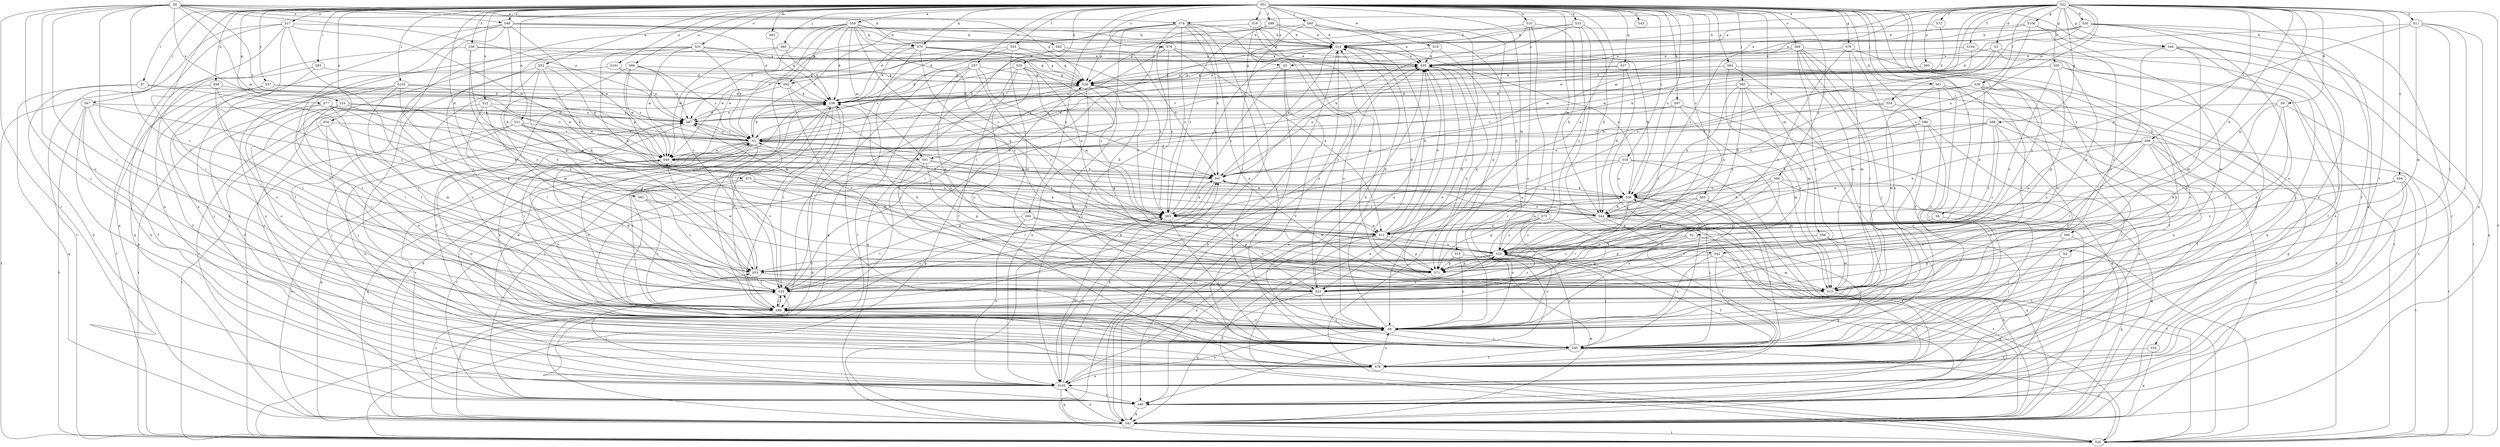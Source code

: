 strict digraph  {
S51;
S32;
S0;
S59;
S52;
S88;
S12;
S4;
S2;
S30;
S14;
S48;
S53;
S81;
S3;
S9;
S39;
S101;
S33;
S5;
S74;
S95;
S89;
S55;
S38;
S104;
S72;
S78;
S79;
S46;
S68;
S28;
S96;
S97;
S20;
S86;
S44;
S66;
S67;
S83;
S99;
S61;
S80;
S60;
S85;
S6;
S45;
S70;
S82;
S47;
S7;
S84;
S16;
S35;
S56;
S15;
S75;
S62;
S58;
S91;
S13;
S43;
S21;
S93;
S50;
S103;
S10;
S69;
S31;
S17;
S8;
S77;
S64;
S100;
S92;
S73;
S71;
S27;
S42;
S41;
S98;
S40;
S65;
S18;
S76;
S63;
S34;
S94;
S29;
S26;
S22;
S36;
S57;
S1;
S19;
S49;
S54;
S11;
S24;
S87;
S37;
S25;
S90;
S102;
S23;
S51 -> S59  [label=a];
S51 -> S52  [label=a];
S51 -> S88  [label=a];
S51 -> S12  [label=a];
S51 -> S4  [label=b];
S51 -> S48  [label=c];
S51 -> S81  [label=d];
S51 -> S101  [label=e];
S51 -> S33  [label=e];
S51 -> S5  [label=e];
S51 -> S89  [label=f];
S51 -> S55  [label=f];
S51 -> S38  [label=f];
S51 -> S79  [label=g];
S51 -> S46  [label=g];
S51 -> S96  [label=h];
S51 -> S97  [label=h];
S51 -> S20  [label=h];
S51 -> S86  [label=h];
S51 -> S66  [label=i];
S51 -> S67  [label=i];
S51 -> S83  [label=i];
S51 -> S61  [label=j];
S51 -> S80  [label=j];
S51 -> S60  [label=j];
S51 -> S85  [label=j];
S51 -> S6  [label=j];
S51 -> S70  [label=k];
S51 -> S7  [label=l];
S51 -> S84  [label=l];
S51 -> S16  [label=l];
S51 -> S35  [label=l];
S51 -> S56  [label=m];
S51 -> S15  [label=m];
S51 -> S75  [label=m];
S51 -> S62  [label=m];
S51 -> S43  [label=n];
S51 -> S21  [label=n];
S51 -> S10  [label=o];
S51 -> S69  [label=o];
S51 -> S31  [label=o];
S51 -> S17  [label=o];
S51 -> S77  [label=p];
S51 -> S64  [label=p];
S51 -> S27  [label=q];
S51 -> S65  [label=s];
S51 -> S18  [label=s];
S51 -> S76  [label=s];
S51 -> S22  [label=u];
S51 -> S36  [label=u];
S51 -> S57  [label=v];
S51 -> S19  [label=w];
S51 -> S54  [label=x];
S51 -> S37  [label=y];
S51 -> S25  [label=y];
S51 -> S90  [label=z];
S51 -> S102  [label=z];
S51 -> S23  [label=z];
S32 -> S2  [label=b];
S32 -> S30  [label=b];
S32 -> S3  [label=d];
S32 -> S9  [label=d];
S32 -> S5  [label=e];
S32 -> S74  [label=e];
S32 -> S104  [label=f];
S32 -> S72  [label=f];
S32 -> S46  [label=g];
S32 -> S68  [label=g];
S32 -> S58  [label=m];
S32 -> S91  [label=m];
S32 -> S93  [label=n];
S32 -> S50  [label=n];
S32 -> S103  [label=n];
S32 -> S100  [label=p];
S32 -> S92  [label=p];
S32 -> S42  [label=q];
S32 -> S98  [label=r];
S32 -> S34  [label=t];
S32 -> S94  [label=t];
S32 -> S29  [label=t];
S32 -> S26  [label=t];
S32 -> S36  [label=u];
S32 -> S1  [label=v];
S32 -> S49  [label=w];
S32 -> S11  [label=x];
S0 -> S48  [label=c];
S0 -> S53  [label=c];
S0 -> S74  [label=e];
S0 -> S28  [label=g];
S0 -> S99  [label=i];
S0 -> S45  [label=j];
S0 -> S70  [label=k];
S0 -> S91  [label=m];
S0 -> S8  [label=o];
S0 -> S40  [label=r];
S0 -> S1  [label=v];
S0 -> S24  [label=x];
S0 -> S87  [label=x];
S0 -> S23  [label=z];
S59 -> S14  [label=b];
S59 -> S53  [label=c];
S59 -> S39  [label=d];
S59 -> S78  [label=f];
S59 -> S70  [label=k];
S59 -> S82  [label=k];
S59 -> S91  [label=m];
S59 -> S92  [label=p];
S59 -> S42  [label=q];
S59 -> S63  [label=s];
S59 -> S1  [label=v];
S52 -> S53  [label=c];
S52 -> S45  [label=j];
S52 -> S47  [label=k];
S52 -> S8  [label=o];
S52 -> S92  [label=p];
S52 -> S49  [label=w];
S88 -> S28  [label=g];
S88 -> S13  [label=m];
S88 -> S73  [label=p];
S88 -> S1  [label=v];
S88 -> S49  [label=w];
S88 -> S87  [label=x];
S12 -> S14  [label=b];
S12 -> S95  [label=e];
S12 -> S103  [label=n];
S12 -> S71  [label=p];
S12 -> S40  [label=r];
S12 -> S26  [label=t];
S12 -> S25  [label=y];
S4 -> S45  [label=j];
S4 -> S71  [label=p];
S4 -> S40  [label=r];
S2 -> S53  [label=c];
S2 -> S45  [label=j];
S2 -> S71  [label=p];
S2 -> S25  [label=y];
S30 -> S14  [label=b];
S30 -> S39  [label=d];
S30 -> S95  [label=e];
S30 -> S78  [label=f];
S30 -> S47  [label=k];
S30 -> S103  [label=n];
S30 -> S8  [label=o];
S30 -> S40  [label=r];
S14 -> S95  [label=e];
S14 -> S47  [label=k];
S14 -> S41  [label=q];
S14 -> S1  [label=v];
S48 -> S14  [label=b];
S48 -> S39  [label=d];
S48 -> S95  [label=e];
S48 -> S44  [label=h];
S48 -> S103  [label=n];
S48 -> S8  [label=o];
S48 -> S49  [label=w];
S48 -> S23  [label=z];
S53 -> S35  [label=l];
S53 -> S13  [label=m];
S53 -> S49  [label=w];
S53 -> S23  [label=z];
S81 -> S53  [label=c];
S81 -> S44  [label=h];
S81 -> S99  [label=i];
S3 -> S95  [label=e];
S3 -> S71  [label=p];
S3 -> S63  [label=s];
S3 -> S26  [label=t];
S3 -> S49  [label=w];
S9 -> S35  [label=l];
S9 -> S71  [label=p];
S9 -> S40  [label=r];
S9 -> S87  [label=x];
S9 -> S23  [label=z];
S39 -> S28  [label=g];
S39 -> S99  [label=i];
S39 -> S45  [label=j];
S39 -> S35  [label=l];
S39 -> S40  [label=r];
S39 -> S87  [label=x];
S101 -> S28  [label=g];
S101 -> S99  [label=i];
S101 -> S87  [label=x];
S33 -> S14  [label=b];
S33 -> S95  [label=e];
S33 -> S28  [label=g];
S33 -> S44  [label=h];
S33 -> S41  [label=q];
S33 -> S25  [label=y];
S5 -> S78  [label=f];
S5 -> S28  [label=g];
S5 -> S40  [label=r];
S5 -> S63  [label=s];
S74 -> S14  [label=b];
S74 -> S39  [label=d];
S74 -> S28  [label=g];
S74 -> S45  [label=j];
S74 -> S47  [label=k];
S74 -> S35  [label=l];
S74 -> S103  [label=n];
S74 -> S8  [label=o];
S74 -> S63  [label=s];
S74 -> S1  [label=v];
S74 -> S23  [label=z];
S95 -> S28  [label=g];
S95 -> S8  [label=o];
S95 -> S71  [label=p];
S89 -> S14  [label=b];
S89 -> S35  [label=l];
S89 -> S63  [label=s];
S89 -> S25  [label=y];
S55 -> S95  [label=e];
S55 -> S13  [label=m];
S55 -> S41  [label=q];
S55 -> S63  [label=s];
S55 -> S49  [label=w];
S38 -> S53  [label=c];
S38 -> S95  [label=e];
S38 -> S28  [label=g];
S38 -> S41  [label=q];
S38 -> S25  [label=y];
S104 -> S95  [label=e];
S104 -> S13  [label=m];
S104 -> S49  [label=w];
S72 -> S14  [label=b];
S72 -> S39  [label=d];
S78 -> S39  [label=d];
S78 -> S99  [label=i];
S78 -> S103  [label=n];
S78 -> S8  [label=o];
S79 -> S53  [label=c];
S79 -> S95  [label=e];
S79 -> S13  [label=m];
S79 -> S8  [label=o];
S79 -> S41  [label=q];
S46 -> S95  [label=e];
S46 -> S45  [label=j];
S46 -> S13  [label=m];
S46 -> S103  [label=n];
S46 -> S41  [label=q];
S46 -> S23  [label=z];
S68 -> S53  [label=c];
S68 -> S78  [label=f];
S68 -> S44  [label=h];
S68 -> S47  [label=k];
S68 -> S8  [label=o];
S68 -> S1  [label=v];
S68 -> S25  [label=y];
S28 -> S39  [label=d];
S28 -> S45  [label=j];
S28 -> S35  [label=l];
S28 -> S103  [label=n];
S28 -> S63  [label=s];
S96 -> S39  [label=d];
S96 -> S35  [label=l];
S96 -> S71  [label=p];
S96 -> S26  [label=t];
S97 -> S13  [label=m];
S97 -> S41  [label=q];
S97 -> S1  [label=v];
S97 -> S87  [label=x];
S97 -> S25  [label=y];
S20 -> S12  [label=a];
S20 -> S78  [label=f];
S20 -> S28  [label=g];
S20 -> S8  [label=o];
S20 -> S41  [label=q];
S20 -> S63  [label=s];
S20 -> S1  [label=v];
S86 -> S44  [label=h];
S86 -> S45  [label=j];
S86 -> S103  [label=n];
S86 -> S8  [label=o];
S86 -> S1  [label=v];
S44 -> S78  [label=f];
S44 -> S41  [label=q];
S44 -> S26  [label=t];
S44 -> S1  [label=v];
S44 -> S49  [label=w];
S44 -> S25  [label=y];
S66 -> S53  [label=c];
S66 -> S44  [label=h];
S66 -> S71  [label=p];
S66 -> S41  [label=q];
S66 -> S40  [label=r];
S66 -> S36  [label=u];
S67 -> S78  [label=f];
S67 -> S103  [label=n];
S67 -> S8  [label=o];
S67 -> S63  [label=s];
S67 -> S26  [label=t];
S67 -> S87  [label=x];
S83 -> S28  [label=g];
S83 -> S8  [label=o];
S83 -> S26  [label=t];
S99 -> S39  [label=d];
S99 -> S35  [label=l];
S99 -> S8  [label=o];
S99 -> S63  [label=s];
S99 -> S25  [label=y];
S61 -> S39  [label=d];
S61 -> S78  [label=f];
S61 -> S45  [label=j];
S61 -> S13  [label=m];
S61 -> S8  [label=o];
S61 -> S41  [label=q];
S80 -> S39  [label=d];
S80 -> S95  [label=e];
S80 -> S40  [label=r];
S80 -> S49  [label=w];
S60 -> S14  [label=b];
S60 -> S39  [label=d];
S60 -> S95  [label=e];
S60 -> S99  [label=i];
S60 -> S26  [label=t];
S60 -> S23  [label=z];
S85 -> S12  [label=a];
S85 -> S39  [label=d];
S85 -> S44  [label=h];
S85 -> S8  [label=o];
S85 -> S26  [label=t];
S85 -> S25  [label=y];
S85 -> S23  [label=z];
S6 -> S12  [label=a];
S6 -> S45  [label=j];
S45 -> S14  [label=b];
S45 -> S78  [label=f];
S45 -> S1  [label=v];
S45 -> S49  [label=w];
S45 -> S87  [label=x];
S45 -> S25  [label=y];
S70 -> S12  [label=a];
S70 -> S39  [label=d];
S70 -> S95  [label=e];
S70 -> S28  [label=g];
S70 -> S99  [label=i];
S70 -> S45  [label=j];
S70 -> S25  [label=y];
S82 -> S95  [label=e];
S82 -> S45  [label=j];
S82 -> S47  [label=k];
S47 -> S95  [label=e];
S47 -> S35  [label=l];
S47 -> S13  [label=m];
S47 -> S36  [label=u];
S7 -> S12  [label=a];
S7 -> S39  [label=d];
S7 -> S103  [label=n];
S7 -> S41  [label=q];
S84 -> S12  [label=a];
S84 -> S35  [label=l];
S84 -> S103  [label=n];
S84 -> S71  [label=p];
S16 -> S14  [label=b];
S16 -> S8  [label=o];
S16 -> S71  [label=p];
S16 -> S41  [label=q];
S16 -> S87  [label=x];
S35 -> S95  [label=e];
S35 -> S99  [label=i];
S35 -> S47  [label=k];
S35 -> S1  [label=v];
S35 -> S49  [label=w];
S56 -> S35  [label=l];
S56 -> S13  [label=m];
S56 -> S26  [label=t];
S56 -> S25  [label=y];
S15 -> S8  [label=o];
S15 -> S71  [label=p];
S15 -> S41  [label=q];
S75 -> S12  [label=a];
S75 -> S8  [label=o];
S75 -> S41  [label=q];
S75 -> S26  [label=t];
S75 -> S25  [label=y];
S62 -> S39  [label=d];
S58 -> S45  [label=j];
S58 -> S36  [label=u];
S58 -> S87  [label=x];
S91 -> S47  [label=k];
S91 -> S71  [label=p];
S91 -> S41  [label=q];
S91 -> S40  [label=r];
S91 -> S63  [label=s];
S13 -> S95  [label=e];
S13 -> S78  [label=f];
S13 -> S28  [label=g];
S21 -> S53  [label=c];
S21 -> S44  [label=h];
S21 -> S45  [label=j];
S21 -> S47  [label=k];
S21 -> S26  [label=t];
S21 -> S1  [label=v];
S93 -> S28  [label=g];
S93 -> S8  [label=o];
S50 -> S53  [label=c];
S50 -> S78  [label=f];
S50 -> S28  [label=g];
S50 -> S45  [label=j];
S50 -> S71  [label=p];
S50 -> S87  [label=x];
S103 -> S47  [label=k];
S103 -> S35  [label=l];
S103 -> S8  [label=o];
S103 -> S41  [label=q];
S103 -> S40  [label=r];
S103 -> S63  [label=s];
S103 -> S87  [label=x];
S10 -> S14  [label=b];
S10 -> S44  [label=h];
S10 -> S47  [label=k];
S10 -> S8  [label=o];
S10 -> S40  [label=r];
S69 -> S95  [label=e];
S69 -> S78  [label=f];
S69 -> S99  [label=i];
S69 -> S45  [label=j];
S69 -> S13  [label=m];
S69 -> S26  [label=t];
S69 -> S36  [label=u];
S69 -> S23  [label=z];
S31 -> S12  [label=a];
S31 -> S95  [label=e];
S31 -> S28  [label=g];
S31 -> S103  [label=n];
S31 -> S1  [label=v];
S31 -> S49  [label=w];
S31 -> S23  [label=z];
S17 -> S14  [label=b];
S17 -> S53  [label=c];
S17 -> S99  [label=i];
S17 -> S103  [label=n];
S17 -> S41  [label=q];
S17 -> S26  [label=t];
S17 -> S49  [label=w];
S8 -> S95  [label=e];
S8 -> S45  [label=j];
S8 -> S36  [label=u];
S77 -> S78  [label=f];
S77 -> S35  [label=l];
S77 -> S71  [label=p];
S77 -> S26  [label=t];
S77 -> S1  [label=v];
S77 -> S87  [label=x];
S64 -> S28  [label=g];
S64 -> S99  [label=i];
S64 -> S13  [label=m];
S64 -> S40  [label=r];
S100 -> S14  [label=b];
S100 -> S95  [label=e];
S100 -> S45  [label=j];
S100 -> S63  [label=s];
S100 -> S23  [label=z];
S92 -> S39  [label=d];
S92 -> S78  [label=f];
S92 -> S25  [label=y];
S92 -> S23  [label=z];
S73 -> S44  [label=h];
S73 -> S99  [label=i];
S73 -> S45  [label=j];
S73 -> S71  [label=p];
S73 -> S36  [label=u];
S71 -> S14  [label=b];
S27 -> S28  [label=g];
S27 -> S44  [label=h];
S27 -> S45  [label=j];
S27 -> S1  [label=v];
S42 -> S45  [label=j];
S42 -> S13  [label=m];
S42 -> S8  [label=o];
S42 -> S71  [label=p];
S42 -> S41  [label=q];
S41 -> S53  [label=c];
S41 -> S39  [label=d];
S41 -> S95  [label=e];
S41 -> S35  [label=l];
S41 -> S103  [label=n];
S41 -> S63  [label=s];
S41 -> S26  [label=t];
S41 -> S49  [label=w];
S98 -> S12  [label=a];
S98 -> S44  [label=h];
S98 -> S45  [label=j];
S98 -> S35  [label=l];
S98 -> S8  [label=o];
S98 -> S41  [label=q];
S98 -> S26  [label=t];
S98 -> S49  [label=w];
S98 -> S25  [label=y];
S40 -> S41  [label=q];
S40 -> S1  [label=v];
S65 -> S12  [label=a];
S65 -> S99  [label=i];
S65 -> S40  [label=r];
S65 -> S63  [label=s];
S65 -> S23  [label=z];
S18 -> S12  [label=a];
S18 -> S47  [label=k];
S18 -> S13  [label=m];
S18 -> S26  [label=t];
S18 -> S36  [label=u];
S76 -> S12  [label=a];
S76 -> S95  [label=e];
S76 -> S99  [label=i];
S76 -> S63  [label=s];
S76 -> S36  [label=u];
S76 -> S49  [label=w];
S63 -> S12  [label=a];
S63 -> S14  [label=b];
S63 -> S45  [label=j];
S63 -> S47  [label=k];
S63 -> S103  [label=n];
S63 -> S23  [label=z];
S34 -> S78  [label=f];
S34 -> S41  [label=q];
S94 -> S44  [label=h];
S94 -> S103  [label=n];
S94 -> S40  [label=r];
S94 -> S26  [label=t];
S94 -> S36  [label=u];
S94 -> S25  [label=y];
S29 -> S12  [label=a];
S29 -> S39  [label=d];
S29 -> S99  [label=i];
S29 -> S47  [label=k];
S29 -> S13  [label=m];
S29 -> S63  [label=s];
S29 -> S23  [label=z];
S26 -> S14  [label=b];
S26 -> S39  [label=d];
S26 -> S95  [label=e];
S26 -> S28  [label=g];
S26 -> S45  [label=j];
S22 -> S35  [label=l];
S22 -> S40  [label=r];
S22 -> S49  [label=w];
S22 -> S87  [label=x];
S22 -> S23  [label=z];
S36 -> S14  [label=b];
S36 -> S78  [label=f];
S36 -> S44  [label=h];
S36 -> S99  [label=i];
S36 -> S45  [label=j];
S36 -> S47  [label=k];
S36 -> S71  [label=p];
S36 -> S41  [label=q];
S36 -> S63  [label=s];
S57 -> S39  [label=d];
S57 -> S28  [label=g];
S57 -> S99  [label=i];
S57 -> S47  [label=k];
S57 -> S71  [label=p];
S57 -> S40  [label=r];
S57 -> S25  [label=y];
S1 -> S14  [label=b];
S1 -> S39  [label=d];
S1 -> S99  [label=i];
S1 -> S47  [label=k];
S1 -> S35  [label=l];
S1 -> S8  [label=o];
S1 -> S41  [label=q];
S1 -> S49  [label=w];
S1 -> S87  [label=x];
S19 -> S95  [label=e];
S19 -> S28  [label=g];
S19 -> S71  [label=p];
S49 -> S95  [label=e];
S49 -> S47  [label=k];
S54 -> S45  [label=j];
S54 -> S8  [label=o];
S54 -> S26  [label=t];
S54 -> S1  [label=v];
S11 -> S14  [label=b];
S11 -> S44  [label=h];
S11 -> S99  [label=i];
S11 -> S45  [label=j];
S11 -> S13  [label=m];
S11 -> S103  [label=n];
S24 -> S44  [label=h];
S24 -> S99  [label=i];
S24 -> S13  [label=m];
S24 -> S8  [label=o];
S24 -> S63  [label=s];
S24 -> S36  [label=u];
S24 -> S87  [label=x];
S87 -> S39  [label=d];
S87 -> S99  [label=i];
S87 -> S13  [label=m];
S87 -> S1  [label=v];
S37 -> S39  [label=d];
S37 -> S78  [label=f];
S37 -> S103  [label=n];
S37 -> S1  [label=v];
S25 -> S53  [label=c];
S25 -> S78  [label=f];
S25 -> S45  [label=j];
S25 -> S8  [label=o];
S25 -> S71  [label=p];
S25 -> S87  [label=x];
S25 -> S23  [label=z];
S90 -> S45  [label=j];
S90 -> S41  [label=q];
S90 -> S25  [label=y];
S102 -> S39  [label=d];
S102 -> S99  [label=i];
S102 -> S45  [label=j];
S102 -> S35  [label=l];
S102 -> S49  [label=w];
S102 -> S25  [label=y];
S23 -> S14  [label=b];
S23 -> S39  [label=d];
S23 -> S45  [label=j];
S23 -> S41  [label=q];
}
